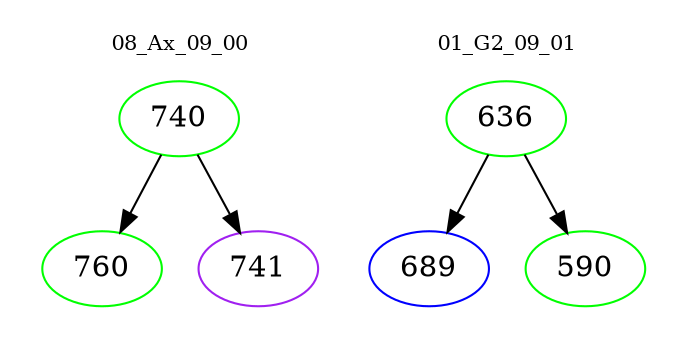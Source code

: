 digraph{
subgraph cluster_0 {
color = white
label = "08_Ax_09_00";
fontsize=10;
T0_740 [label="740", color="green"]
T0_740 -> T0_760 [color="black"]
T0_760 [label="760", color="green"]
T0_740 -> T0_741 [color="black"]
T0_741 [label="741", color="purple"]
}
subgraph cluster_1 {
color = white
label = "01_G2_09_01";
fontsize=10;
T1_636 [label="636", color="green"]
T1_636 -> T1_689 [color="black"]
T1_689 [label="689", color="blue"]
T1_636 -> T1_590 [color="black"]
T1_590 [label="590", color="green"]
}
}
